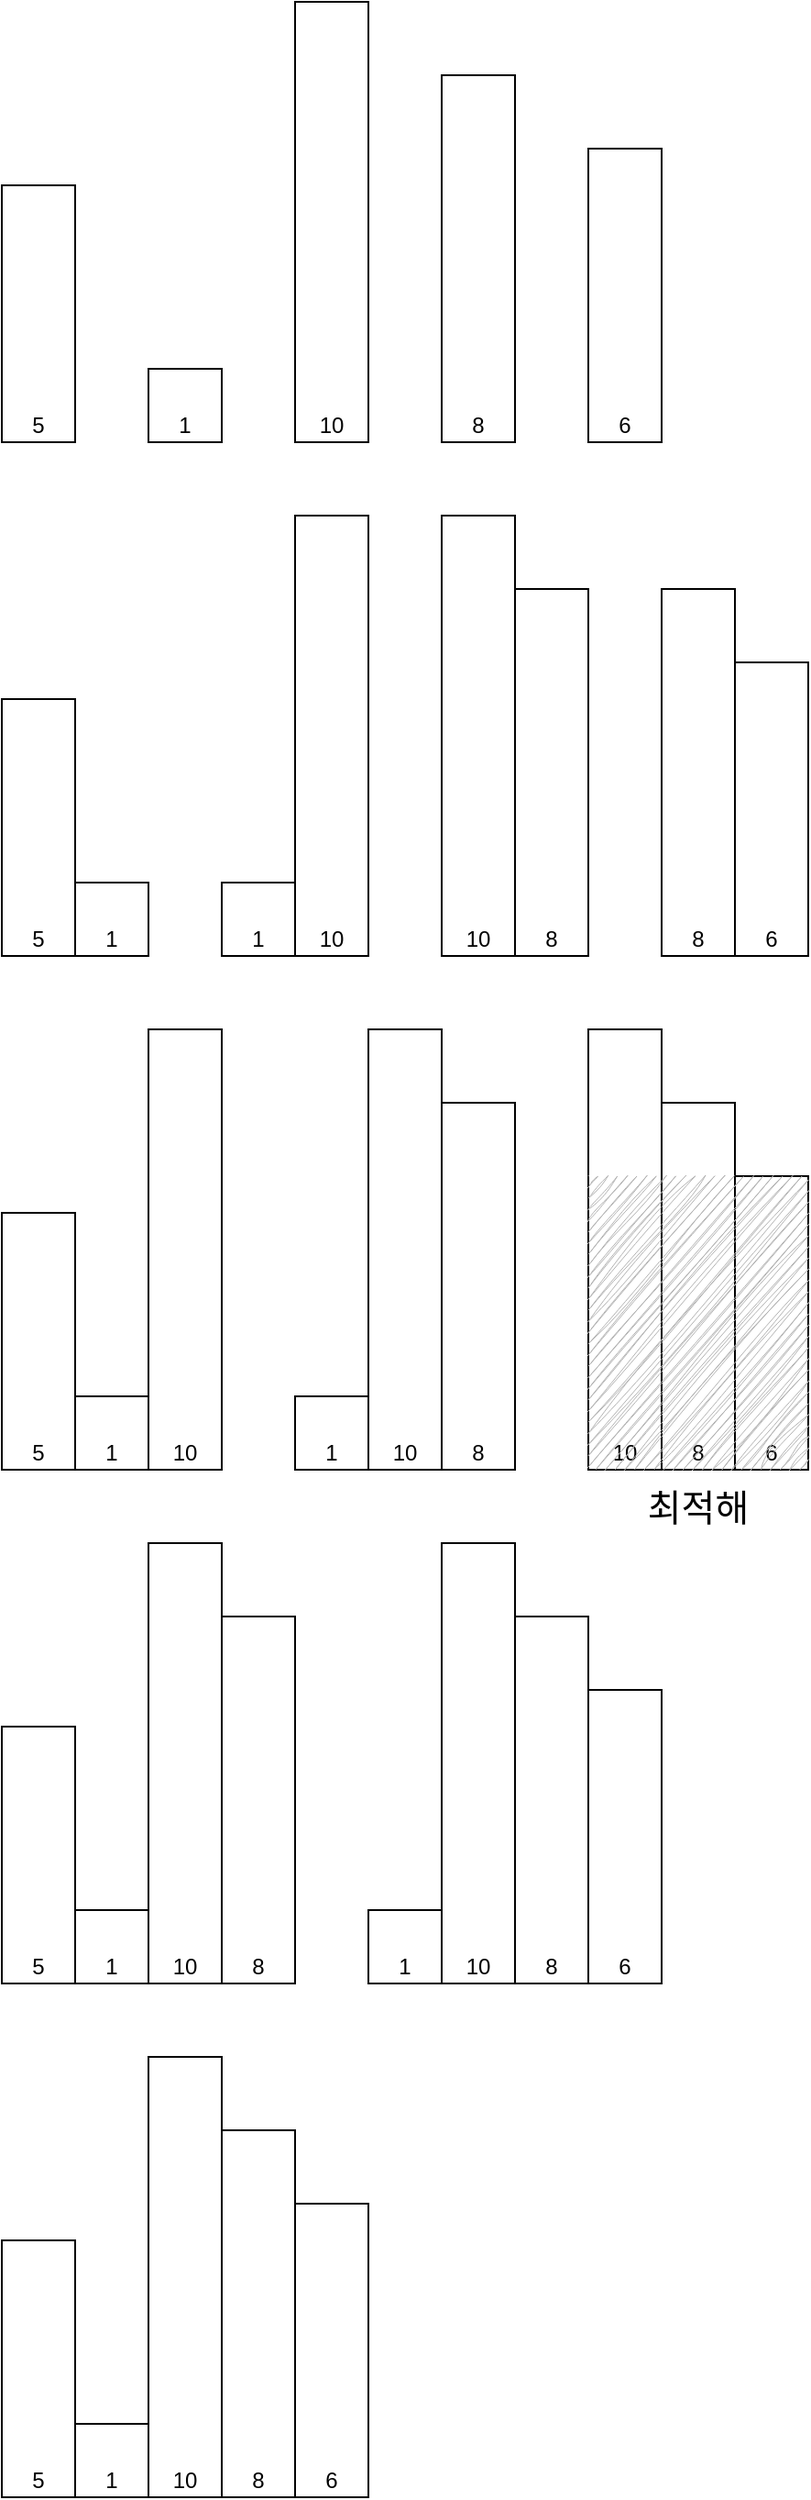 <mxfile version="22.1.11" type="device">
  <diagram name="페이지-1" id="j15THbkSNArLl6au_WYi">
    <mxGraphModel dx="1050" dy="644" grid="1" gridSize="10" guides="1" tooltips="1" connect="1" arrows="1" fold="1" page="1" pageScale="1" pageWidth="827" pageHeight="1169" math="0" shadow="0">
      <root>
        <mxCell id="0" />
        <mxCell id="1" parent="0" />
        <mxCell id="OEFHtBxoVZYoDGJYhmcu-2" value="5" style="rounded=0;whiteSpace=wrap;html=1;verticalAlign=bottom;" parent="1" vertex="1">
          <mxGeometry x="40" y="180" width="40" height="140" as="geometry" />
        </mxCell>
        <mxCell id="OEFHtBxoVZYoDGJYhmcu-3" value="1" style="rounded=0;whiteSpace=wrap;html=1;verticalAlign=bottom;" parent="1" vertex="1">
          <mxGeometry x="120" y="280" width="40" height="40" as="geometry" />
        </mxCell>
        <mxCell id="OEFHtBxoVZYoDGJYhmcu-4" value="10" style="rounded=0;whiteSpace=wrap;html=1;verticalAlign=bottom;" parent="1" vertex="1">
          <mxGeometry x="200" y="80" width="40" height="240" as="geometry" />
        </mxCell>
        <mxCell id="OEFHtBxoVZYoDGJYhmcu-5" value="8" style="rounded=0;whiteSpace=wrap;html=1;verticalAlign=bottom;" parent="1" vertex="1">
          <mxGeometry x="280" y="120" width="40" height="200" as="geometry" />
        </mxCell>
        <mxCell id="OEFHtBxoVZYoDGJYhmcu-6" value="6" style="rounded=0;whiteSpace=wrap;html=1;verticalAlign=bottom;" parent="1" vertex="1">
          <mxGeometry x="360" y="160" width="40" height="160" as="geometry" />
        </mxCell>
        <mxCell id="b49IRltXHcFOzs0AzJ2W-1" value="5" style="rounded=0;whiteSpace=wrap;html=1;verticalAlign=bottom;" parent="1" vertex="1">
          <mxGeometry x="40" y="460" width="40" height="140" as="geometry" />
        </mxCell>
        <mxCell id="b49IRltXHcFOzs0AzJ2W-2" value="1" style="rounded=0;whiteSpace=wrap;html=1;verticalAlign=bottom;" parent="1" vertex="1">
          <mxGeometry x="80" y="560" width="40" height="40" as="geometry" />
        </mxCell>
        <mxCell id="b49IRltXHcFOzs0AzJ2W-3" value="10" style="rounded=0;whiteSpace=wrap;html=1;verticalAlign=bottom;" parent="1" vertex="1">
          <mxGeometry x="280" y="360" width="40" height="240" as="geometry" />
        </mxCell>
        <mxCell id="b49IRltXHcFOzs0AzJ2W-4" value="8" style="rounded=0;whiteSpace=wrap;html=1;verticalAlign=bottom;" parent="1" vertex="1">
          <mxGeometry x="400" y="400" width="40" height="200" as="geometry" />
        </mxCell>
        <mxCell id="b49IRltXHcFOzs0AzJ2W-6" value="5" style="rounded=0;whiteSpace=wrap;html=1;verticalAlign=bottom;" parent="1" vertex="1">
          <mxGeometry x="40" y="740" width="40" height="140" as="geometry" />
        </mxCell>
        <mxCell id="b49IRltXHcFOzs0AzJ2W-7" value="1" style="rounded=0;whiteSpace=wrap;html=1;verticalAlign=bottom;" parent="1" vertex="1">
          <mxGeometry x="80" y="840" width="40" height="40" as="geometry" />
        </mxCell>
        <mxCell id="b49IRltXHcFOzs0AzJ2W-8" value="10" style="rounded=0;whiteSpace=wrap;html=1;verticalAlign=bottom;" parent="1" vertex="1">
          <mxGeometry x="120" y="640" width="40" height="240" as="geometry" />
        </mxCell>
        <mxCell id="b49IRltXHcFOzs0AzJ2W-9" value="8" style="rounded=0;whiteSpace=wrap;html=1;verticalAlign=bottom;" parent="1" vertex="1">
          <mxGeometry x="400" y="680" width="40" height="200" as="geometry" />
        </mxCell>
        <mxCell id="b49IRltXHcFOzs0AzJ2W-10" value="6" style="rounded=0;whiteSpace=wrap;html=1;verticalAlign=bottom;" parent="1" vertex="1">
          <mxGeometry x="440" y="720" width="40" height="160" as="geometry" />
        </mxCell>
        <mxCell id="b49IRltXHcFOzs0AzJ2W-11" value="5" style="rounded=0;whiteSpace=wrap;html=1;verticalAlign=bottom;" parent="1" vertex="1">
          <mxGeometry x="40" y="1020" width="40" height="140" as="geometry" />
        </mxCell>
        <mxCell id="b49IRltXHcFOzs0AzJ2W-12" value="1" style="rounded=0;whiteSpace=wrap;html=1;verticalAlign=bottom;" parent="1" vertex="1">
          <mxGeometry x="80" y="1120" width="40" height="40" as="geometry" />
        </mxCell>
        <mxCell id="b49IRltXHcFOzs0AzJ2W-13" value="10" style="rounded=0;whiteSpace=wrap;html=1;verticalAlign=bottom;" parent="1" vertex="1">
          <mxGeometry x="120" y="920" width="40" height="240" as="geometry" />
        </mxCell>
        <mxCell id="b49IRltXHcFOzs0AzJ2W-14" value="8" style="rounded=0;whiteSpace=wrap;html=1;verticalAlign=bottom;" parent="1" vertex="1">
          <mxGeometry x="160" y="960" width="40" height="200" as="geometry" />
        </mxCell>
        <mxCell id="b49IRltXHcFOzs0AzJ2W-16" value="1" style="rounded=0;whiteSpace=wrap;html=1;verticalAlign=bottom;" parent="1" vertex="1">
          <mxGeometry x="160" y="560" width="40" height="40" as="geometry" />
        </mxCell>
        <mxCell id="b49IRltXHcFOzs0AzJ2W-17" value="10" style="rounded=0;whiteSpace=wrap;html=1;verticalAlign=bottom;" parent="1" vertex="1">
          <mxGeometry x="200" y="360" width="40" height="240" as="geometry" />
        </mxCell>
        <mxCell id="b49IRltXHcFOzs0AzJ2W-18" value="8" style="rounded=0;whiteSpace=wrap;html=1;verticalAlign=bottom;" parent="1" vertex="1">
          <mxGeometry x="320" y="400" width="40" height="200" as="geometry" />
        </mxCell>
        <mxCell id="b49IRltXHcFOzs0AzJ2W-19" value="6" style="rounded=0;whiteSpace=wrap;html=1;verticalAlign=bottom;" parent="1" vertex="1">
          <mxGeometry x="440" y="440" width="40" height="160" as="geometry" />
        </mxCell>
        <mxCell id="b49IRltXHcFOzs0AzJ2W-21" value="1" style="rounded=0;whiteSpace=wrap;html=1;verticalAlign=bottom;" parent="1" vertex="1">
          <mxGeometry x="200" y="840" width="40" height="40" as="geometry" />
        </mxCell>
        <mxCell id="b49IRltXHcFOzs0AzJ2W-22" value="10" style="rounded=0;whiteSpace=wrap;html=1;verticalAlign=bottom;" parent="1" vertex="1">
          <mxGeometry x="240" y="640" width="40" height="240" as="geometry" />
        </mxCell>
        <mxCell id="b49IRltXHcFOzs0AzJ2W-23" value="8" style="rounded=0;whiteSpace=wrap;html=1;verticalAlign=bottom;" parent="1" vertex="1">
          <mxGeometry x="280" y="680" width="40" height="200" as="geometry" />
        </mxCell>
        <mxCell id="b49IRltXHcFOzs0AzJ2W-24" value="10" style="rounded=0;whiteSpace=wrap;html=1;verticalAlign=bottom;" parent="1" vertex="1">
          <mxGeometry x="360" y="640" width="40" height="240" as="geometry" />
        </mxCell>
        <mxCell id="b49IRltXHcFOzs0AzJ2W-25" value="" style="rounded=0;whiteSpace=wrap;html=1;strokeColor=none;fillColor=#B3B3B3;sketch=1;curveFitting=1;jiggle=2;" parent="1" vertex="1">
          <mxGeometry x="360" y="720" width="120" height="160" as="geometry" />
        </mxCell>
        <mxCell id="b49IRltXHcFOzs0AzJ2W-26" value="최적해" style="text;html=1;strokeColor=none;fillColor=none;align=center;verticalAlign=middle;whiteSpace=wrap;rounded=0;fontSize=20;" parent="1" vertex="1">
          <mxGeometry x="360" y="880" width="120" height="40" as="geometry" />
        </mxCell>
        <mxCell id="b49IRltXHcFOzs0AzJ2W-28" value="1" style="rounded=0;whiteSpace=wrap;html=1;verticalAlign=bottom;" parent="1" vertex="1">
          <mxGeometry x="240" y="1120" width="40" height="40" as="geometry" />
        </mxCell>
        <mxCell id="b49IRltXHcFOzs0AzJ2W-29" value="10" style="rounded=0;whiteSpace=wrap;html=1;verticalAlign=bottom;" parent="1" vertex="1">
          <mxGeometry x="280" y="920" width="40" height="240" as="geometry" />
        </mxCell>
        <mxCell id="b49IRltXHcFOzs0AzJ2W-30" value="8" style="rounded=0;whiteSpace=wrap;html=1;verticalAlign=bottom;" parent="1" vertex="1">
          <mxGeometry x="320" y="960" width="40" height="200" as="geometry" />
        </mxCell>
        <mxCell id="b49IRltXHcFOzs0AzJ2W-31" value="6" style="rounded=0;whiteSpace=wrap;html=1;verticalAlign=bottom;" parent="1" vertex="1">
          <mxGeometry x="360" y="1000" width="40" height="160" as="geometry" />
        </mxCell>
        <mxCell id="b49IRltXHcFOzs0AzJ2W-32" value="5" style="rounded=0;whiteSpace=wrap;html=1;verticalAlign=bottom;" parent="1" vertex="1">
          <mxGeometry x="40" y="1300" width="40" height="140" as="geometry" />
        </mxCell>
        <mxCell id="b49IRltXHcFOzs0AzJ2W-33" value="1" style="rounded=0;whiteSpace=wrap;html=1;verticalAlign=bottom;" parent="1" vertex="1">
          <mxGeometry x="80" y="1400" width="40" height="40" as="geometry" />
        </mxCell>
        <mxCell id="b49IRltXHcFOzs0AzJ2W-34" value="10" style="rounded=0;whiteSpace=wrap;html=1;verticalAlign=bottom;" parent="1" vertex="1">
          <mxGeometry x="120" y="1200" width="40" height="240" as="geometry" />
        </mxCell>
        <mxCell id="b49IRltXHcFOzs0AzJ2W-35" value="8" style="rounded=0;whiteSpace=wrap;html=1;verticalAlign=bottom;" parent="1" vertex="1">
          <mxGeometry x="160" y="1240" width="40" height="200" as="geometry" />
        </mxCell>
        <mxCell id="KIPM_ZjeuNAgBKGa4ZY--1" value="6" style="rounded=0;whiteSpace=wrap;html=1;verticalAlign=bottom;" vertex="1" parent="1">
          <mxGeometry x="200" y="1280" width="40" height="160" as="geometry" />
        </mxCell>
      </root>
    </mxGraphModel>
  </diagram>
</mxfile>

